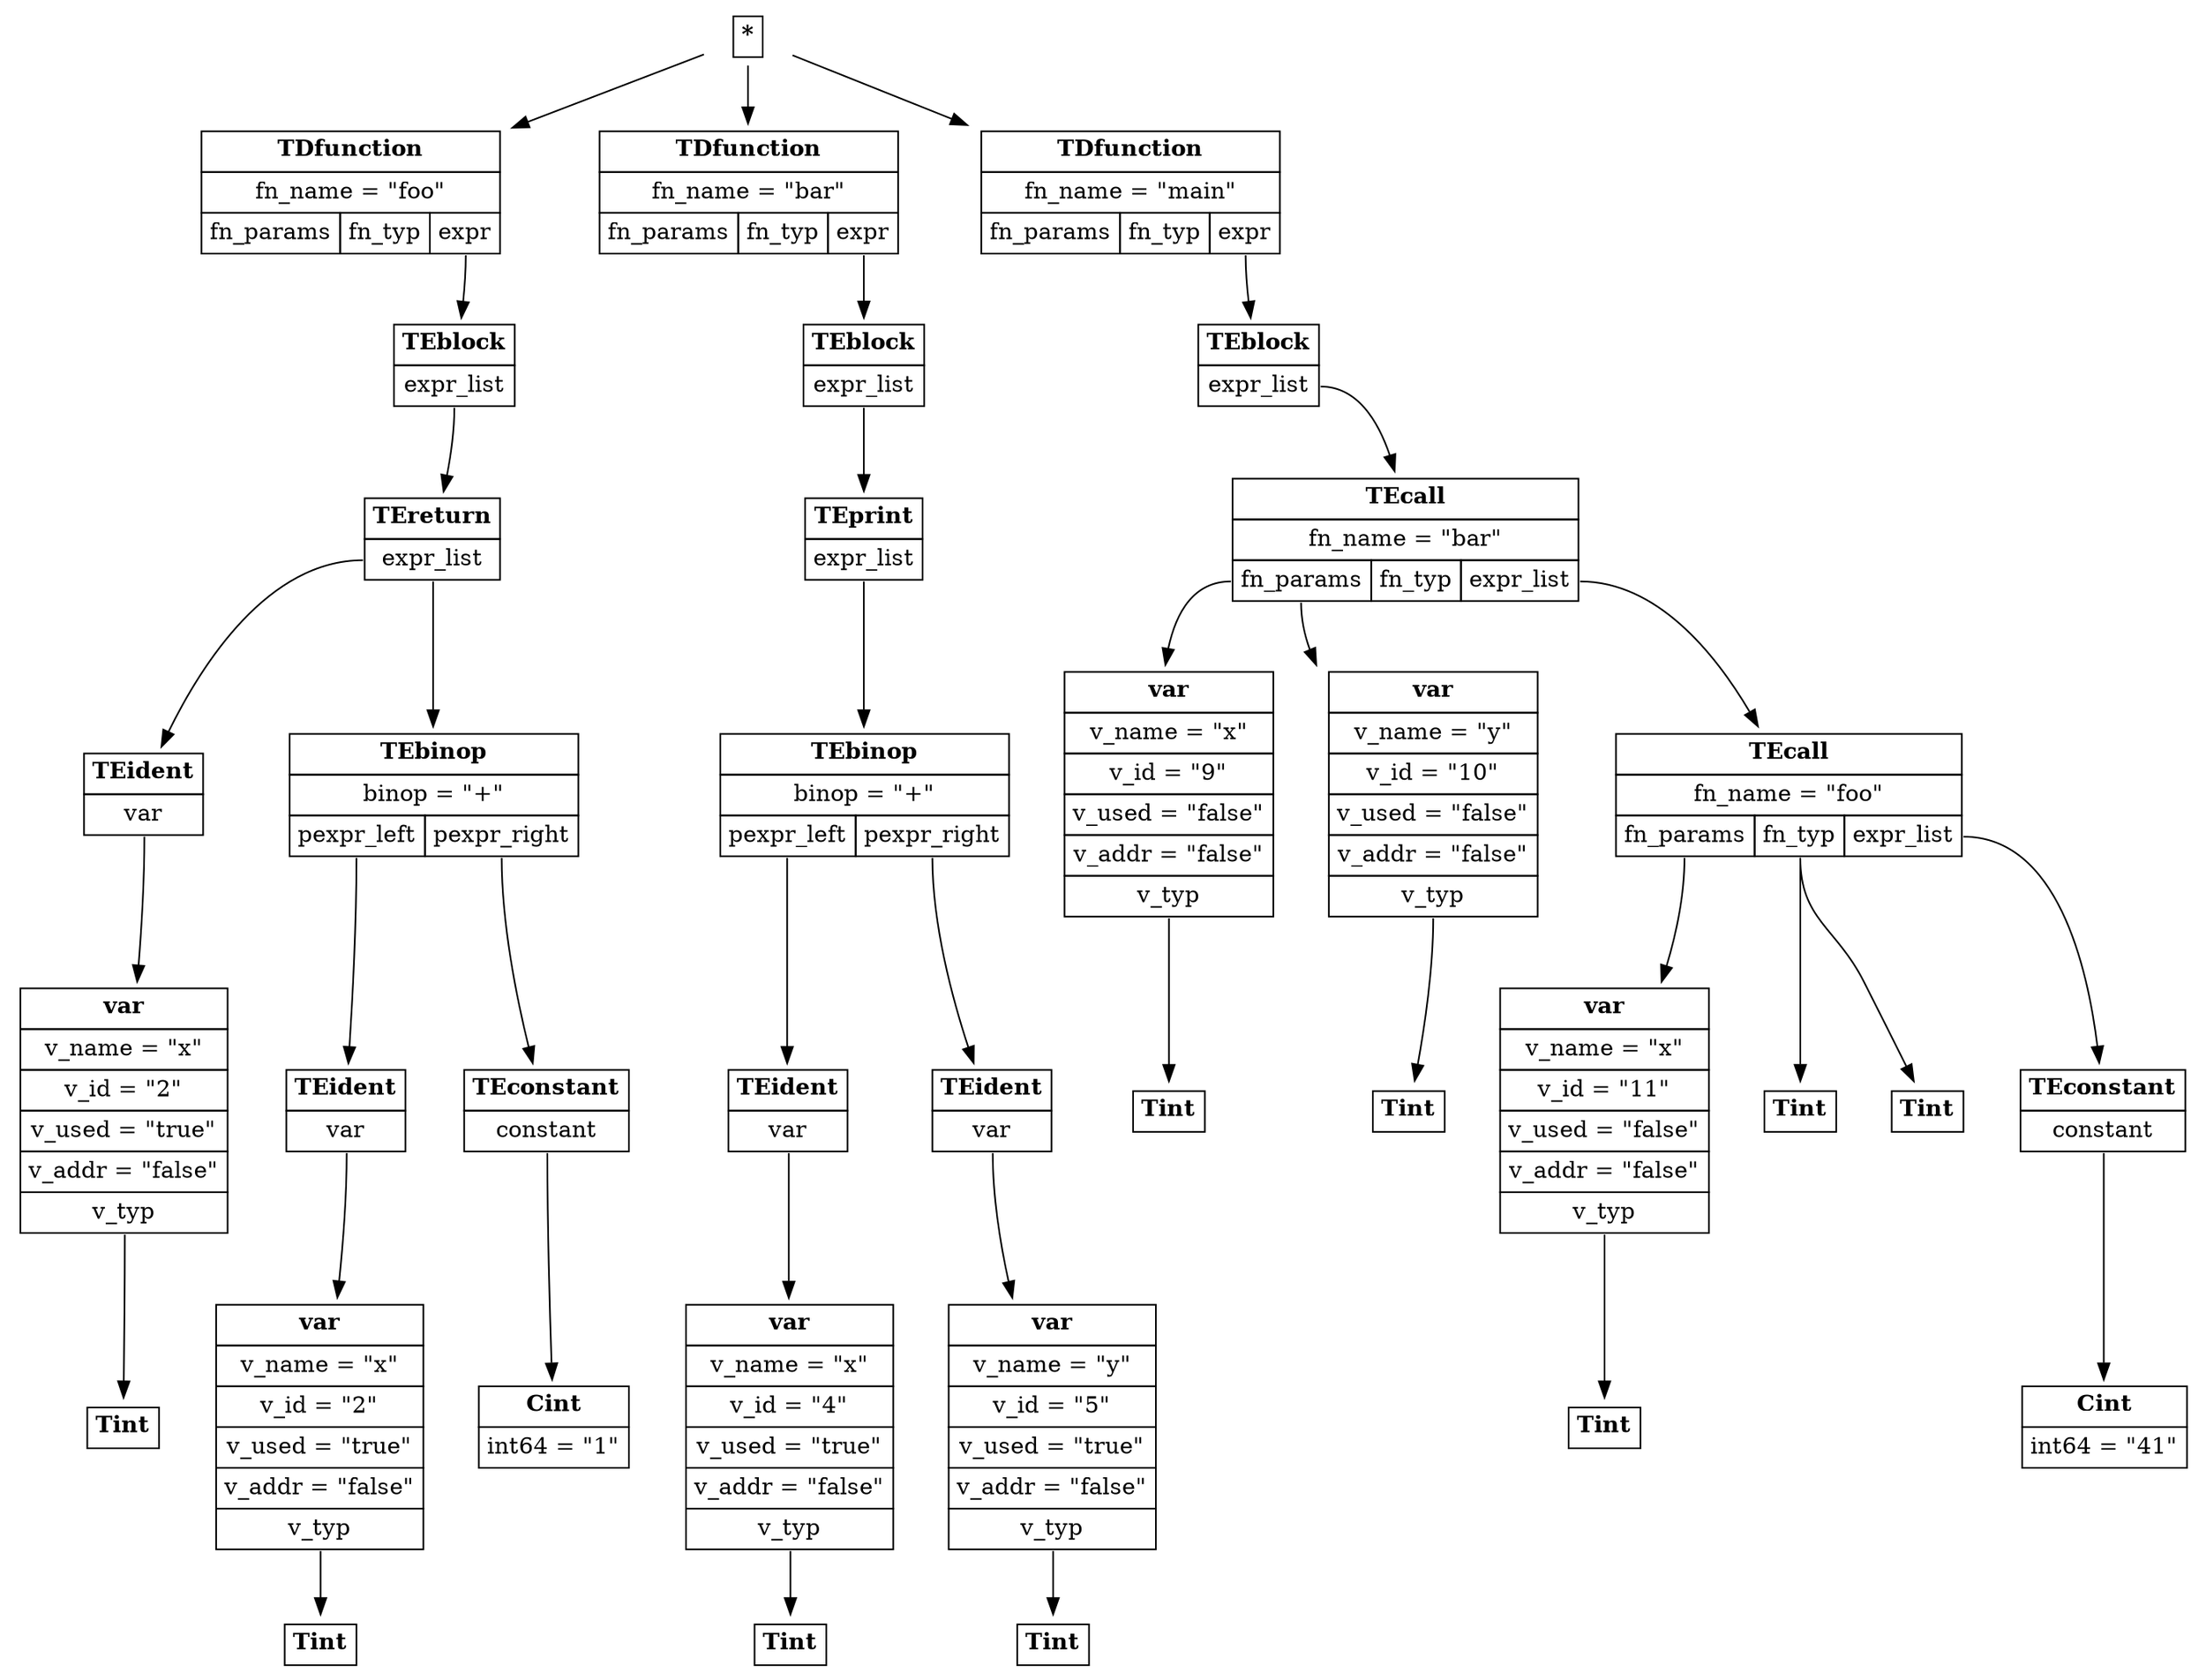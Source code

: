 digraph ast {
node [shape=plaintext];
root [label=<<table border='0' cellborder='1' cellspacing='0' cellpadding='4'><tr ><td colspan = '1'><b >*</b></td></tr></table>>]
TDfunction_1 [label=<<table border='0' cellborder='1' cellspacing='0' cellpadding='4'><tr ><td colspan = '3'><b >TDfunction</b></td></tr><tr ><td colspan = '3'>fn_name = "foo"</td></tr><tr ><td port='fn_params'>fn_params</td><td port='fn_typ'>fn_typ</td><td port='expr'>expr</td></tr></table>>]
root -> TDfunction_1
TEblock_2 [label=<<table border='0' cellborder='1' cellspacing='0' cellpadding='4'><tr ><td colspan = '1'><b >TEblock</b></td></tr><tr ><td port='expr_list'>expr_list</td></tr></table>>]
TDfunction_1:expr -> TEblock_2
TEreturn_3 [label=<<table border='0' cellborder='1' cellspacing='0' cellpadding='4'><tr ><td colspan = '1'><b >TEreturn</b></td></tr><tr ><td port='expr_list'>expr_list</td></tr></table>>]
TEblock_2:expr_list -> TEreturn_3
TEident_4 [label=<<table border='0' cellborder='1' cellspacing='0' cellpadding='4'><tr ><td colspan = '1'><b >TEident</b></td></tr><tr ><td port='var'>var</td></tr></table>>]
TEreturn_3:expr_list -> TEident_4
var_5 [label=<<table border='0' cellborder='1' cellspacing='0' cellpadding='4'><tr ><td colspan = '1'><b >var</b></td></tr><tr ><td colspan = '1'>v_name = "x"</td></tr><tr ><td colspan = '1'>v_id = "2"</td></tr><tr ><td colspan = '1'>v_used = "true"</td></tr><tr ><td colspan = '1'>v_addr = "false"</td></tr><tr ><td port='v_typ'>v_typ</td></tr></table>>]
TEident_4:var -> var_5
Tint_6 [label=<<table border='0' cellborder='1' cellspacing='0' cellpadding='4'><tr ><td colspan = '1'><b >Tint</b></td></tr></table>>]
var_5:v_typ -> Tint_6
TEbinop_7 [label=<<table border='0' cellborder='1' cellspacing='0' cellpadding='4'><tr ><td colspan = '2'><b >TEbinop</b></td></tr><tr ><td colspan = '2'>binop = "+"</td></tr><tr ><td port='pexpr_left'>pexpr_left</td><td port='pexpr_right'>pexpr_right</td></tr></table>>]
TEreturn_3:expr_list -> TEbinop_7
TEident_8 [label=<<table border='0' cellborder='1' cellspacing='0' cellpadding='4'><tr ><td colspan = '1'><b >TEident</b></td></tr><tr ><td port='var'>var</td></tr></table>>]
TEbinop_7:pexpr_left -> TEident_8
var_9 [label=<<table border='0' cellborder='1' cellspacing='0' cellpadding='4'><tr ><td colspan = '1'><b >var</b></td></tr><tr ><td colspan = '1'>v_name = "x"</td></tr><tr ><td colspan = '1'>v_id = "2"</td></tr><tr ><td colspan = '1'>v_used = "true"</td></tr><tr ><td colspan = '1'>v_addr = "false"</td></tr><tr ><td port='v_typ'>v_typ</td></tr></table>>]
TEident_8:var -> var_9
Tint_10 [label=<<table border='0' cellborder='1' cellspacing='0' cellpadding='4'><tr ><td colspan = '1'><b >Tint</b></td></tr></table>>]
var_9:v_typ -> Tint_10
TEconstant_11 [label=<<table border='0' cellborder='1' cellspacing='0' cellpadding='4'><tr ><td colspan = '1'><b >TEconstant</b></td></tr><tr ><td port='constant'>constant</td></tr></table>>]
TEbinop_7:pexpr_right -> TEconstant_11
Cint_12 [label=<<table border='0' cellborder='1' cellspacing='0' cellpadding='4'><tr ><td colspan = '1'><b >Cint</b></td></tr><tr ><td colspan = '1'>int64 = "1"</td></tr></table>>]
TEconstant_11:constant -> Cint_12
TDfunction_13 [label=<<table border='0' cellborder='1' cellspacing='0' cellpadding='4'><tr ><td colspan = '3'><b >TDfunction</b></td></tr><tr ><td colspan = '3'>fn_name = "bar"</td></tr><tr ><td port='fn_params'>fn_params</td><td port='fn_typ'>fn_typ</td><td port='expr'>expr</td></tr></table>>]
root -> TDfunction_13
TEblock_14 [label=<<table border='0' cellborder='1' cellspacing='0' cellpadding='4'><tr ><td colspan = '1'><b >TEblock</b></td></tr><tr ><td port='expr_list'>expr_list</td></tr></table>>]
TDfunction_13:expr -> TEblock_14
TEprint_15 [label=<<table border='0' cellborder='1' cellspacing='0' cellpadding='4'><tr ><td colspan = '1'><b >TEprint</b></td></tr><tr ><td port='expr_list'>expr_list</td></tr></table>>]
TEblock_14:expr_list -> TEprint_15
TEbinop_16 [label=<<table border='0' cellborder='1' cellspacing='0' cellpadding='4'><tr ><td colspan = '2'><b >TEbinop</b></td></tr><tr ><td colspan = '2'>binop = "+"</td></tr><tr ><td port='pexpr_left'>pexpr_left</td><td port='pexpr_right'>pexpr_right</td></tr></table>>]
TEprint_15:expr_list -> TEbinop_16
TEident_17 [label=<<table border='0' cellborder='1' cellspacing='0' cellpadding='4'><tr ><td colspan = '1'><b >TEident</b></td></tr><tr ><td port='var'>var</td></tr></table>>]
TEbinop_16:pexpr_left -> TEident_17
var_18 [label=<<table border='0' cellborder='1' cellspacing='0' cellpadding='4'><tr ><td colspan = '1'><b >var</b></td></tr><tr ><td colspan = '1'>v_name = "x"</td></tr><tr ><td colspan = '1'>v_id = "4"</td></tr><tr ><td colspan = '1'>v_used = "true"</td></tr><tr ><td colspan = '1'>v_addr = "false"</td></tr><tr ><td port='v_typ'>v_typ</td></tr></table>>]
TEident_17:var -> var_18
Tint_19 [label=<<table border='0' cellborder='1' cellspacing='0' cellpadding='4'><tr ><td colspan = '1'><b >Tint</b></td></tr></table>>]
var_18:v_typ -> Tint_19
TEident_20 [label=<<table border='0' cellborder='1' cellspacing='0' cellpadding='4'><tr ><td colspan = '1'><b >TEident</b></td></tr><tr ><td port='var'>var</td></tr></table>>]
TEbinop_16:pexpr_right -> TEident_20
var_21 [label=<<table border='0' cellborder='1' cellspacing='0' cellpadding='4'><tr ><td colspan = '1'><b >var</b></td></tr><tr ><td colspan = '1'>v_name = "y"</td></tr><tr ><td colspan = '1'>v_id = "5"</td></tr><tr ><td colspan = '1'>v_used = "true"</td></tr><tr ><td colspan = '1'>v_addr = "false"</td></tr><tr ><td port='v_typ'>v_typ</td></tr></table>>]
TEident_20:var -> var_21
Tint_22 [label=<<table border='0' cellborder='1' cellspacing='0' cellpadding='4'><tr ><td colspan = '1'><b >Tint</b></td></tr></table>>]
var_21:v_typ -> Tint_22
TDfunction_23 [label=<<table border='0' cellborder='1' cellspacing='0' cellpadding='4'><tr ><td colspan = '3'><b >TDfunction</b></td></tr><tr ><td colspan = '3'>fn_name = "main"</td></tr><tr ><td port='fn_params'>fn_params</td><td port='fn_typ'>fn_typ</td><td port='expr'>expr</td></tr></table>>]
root -> TDfunction_23
TEblock_24 [label=<<table border='0' cellborder='1' cellspacing='0' cellpadding='4'><tr ><td colspan = '1'><b >TEblock</b></td></tr><tr ><td port='expr_list'>expr_list</td></tr></table>>]
TDfunction_23:expr -> TEblock_24
TEcall_25 [label=<<table border='0' cellborder='1' cellspacing='0' cellpadding='4'><tr ><td colspan = '3'><b >TEcall</b></td></tr><tr ><td colspan = '3'>fn_name = "bar"</td></tr><tr ><td port='fn_params'>fn_params</td><td port='fn_typ'>fn_typ</td><td port='expr_list'>expr_list</td></tr></table>>]
TEblock_24:expr_list -> TEcall_25
var_26 [label=<<table border='0' cellborder='1' cellspacing='0' cellpadding='4'><tr ><td colspan = '1'><b >var</b></td></tr><tr ><td colspan = '1'>v_name = "x"</td></tr><tr ><td colspan = '1'>v_id = "9"</td></tr><tr ><td colspan = '1'>v_used = "false"</td></tr><tr ><td colspan = '1'>v_addr = "false"</td></tr><tr ><td port='v_typ'>v_typ</td></tr></table>>]
TEcall_25:fn_params -> var_26
Tint_27 [label=<<table border='0' cellborder='1' cellspacing='0' cellpadding='4'><tr ><td colspan = '1'><b >Tint</b></td></tr></table>>]
var_26:v_typ -> Tint_27
var_28 [label=<<table border='0' cellborder='1' cellspacing='0' cellpadding='4'><tr ><td colspan = '1'><b >var</b></td></tr><tr ><td colspan = '1'>v_name = "y"</td></tr><tr ><td colspan = '1'>v_id = "10"</td></tr><tr ><td colspan = '1'>v_used = "false"</td></tr><tr ><td colspan = '1'>v_addr = "false"</td></tr><tr ><td port='v_typ'>v_typ</td></tr></table>>]
TEcall_25:fn_params -> var_28
Tint_29 [label=<<table border='0' cellborder='1' cellspacing='0' cellpadding='4'><tr ><td colspan = '1'><b >Tint</b></td></tr></table>>]
var_28:v_typ -> Tint_29
TEcall_30 [label=<<table border='0' cellborder='1' cellspacing='0' cellpadding='4'><tr ><td colspan = '3'><b >TEcall</b></td></tr><tr ><td colspan = '3'>fn_name = "foo"</td></tr><tr ><td port='fn_params'>fn_params</td><td port='fn_typ'>fn_typ</td><td port='expr_list'>expr_list</td></tr></table>>]
TEcall_25:expr_list -> TEcall_30
var_31 [label=<<table border='0' cellborder='1' cellspacing='0' cellpadding='4'><tr ><td colspan = '1'><b >var</b></td></tr><tr ><td colspan = '1'>v_name = "x"</td></tr><tr ><td colspan = '1'>v_id = "11"</td></tr><tr ><td colspan = '1'>v_used = "false"</td></tr><tr ><td colspan = '1'>v_addr = "false"</td></tr><tr ><td port='v_typ'>v_typ</td></tr></table>>]
TEcall_30:fn_params -> var_31
Tint_32 [label=<<table border='0' cellborder='1' cellspacing='0' cellpadding='4'><tr ><td colspan = '1'><b >Tint</b></td></tr></table>>]
var_31:v_typ -> Tint_32
Tint_33 [label=<<table border='0' cellborder='1' cellspacing='0' cellpadding='4'><tr ><td colspan = '1'><b >Tint</b></td></tr></table>>]
TEcall_30:fn_typ -> Tint_33
Tint_34 [label=<<table border='0' cellborder='1' cellspacing='0' cellpadding='4'><tr ><td colspan = '1'><b >Tint</b></td></tr></table>>]
TEcall_30:fn_typ -> Tint_34
TEconstant_35 [label=<<table border='0' cellborder='1' cellspacing='0' cellpadding='4'><tr ><td colspan = '1'><b >TEconstant</b></td></tr><tr ><td port='constant'>constant</td></tr></table>>]
TEcall_30:expr_list -> TEconstant_35
Cint_36 [label=<<table border='0' cellborder='1' cellspacing='0' cellpadding='4'><tr ><td colspan = '1'><b >Cint</b></td></tr><tr ><td colspan = '1'>int64 = "41"</td></tr></table>>]
TEconstant_35:constant -> Cint_36
}